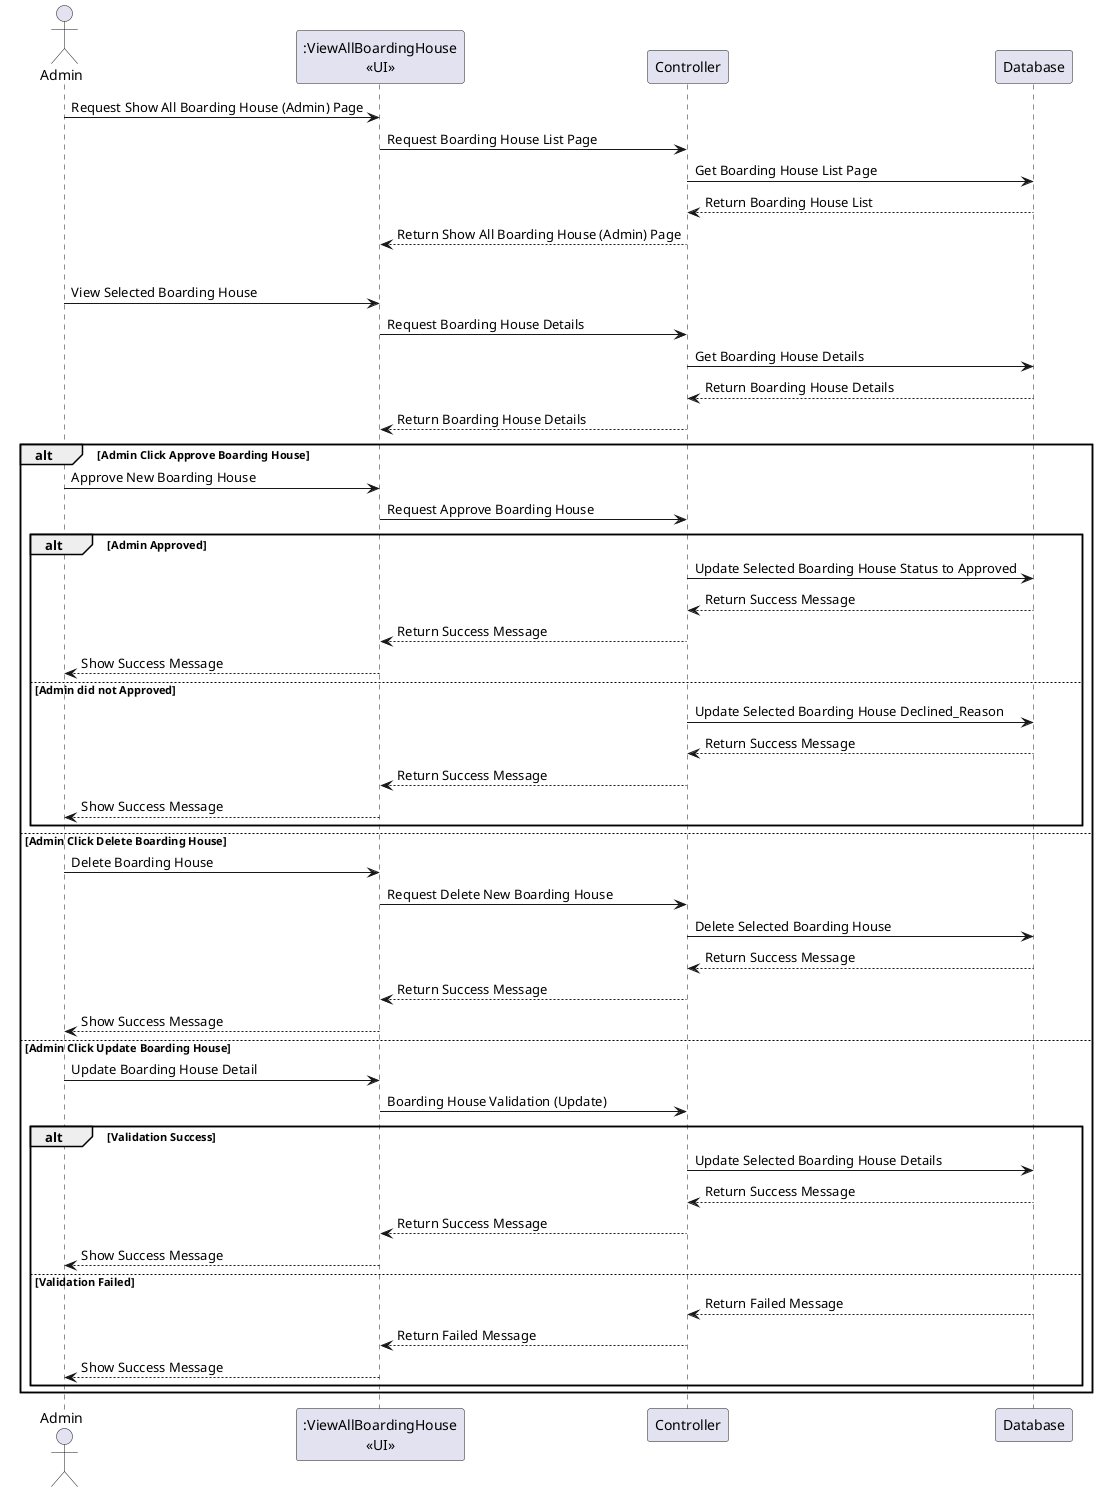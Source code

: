 @startuml
actor Admin as own
participant ":ViewAllBoardingHouse\n<<UI>>" as view
participant Controller as ctrl
participant Database as db

own -> view : Request Show All Boarding House (Admin) Page
view -> ctrl : Request Boarding House List Page
ctrl -> db : Get Boarding House List Page
ctrl <-- db : Return Boarding House List
view <-- ctrl : Return Show All Boarding House (Admin) Page 

alt Admin View Specific Boarding House
own -> view : View Selected Boarding House
view -> ctrl : Request Boarding House Details
ctrl -> db : Get Boarding House Details
ctrl <-- db : Return Boarding House Details
view <-- ctrl : Return Boarding House Details
    alt Admin Click Approve Boarding House
    own->view : Approve New Boarding House
    view->ctrl : Request Approve Boarding House
        alt Admin Approved
        ctrl->db : Update Selected Boarding House Status to Approved
        db-->ctrl: Return Success Message
        ctrl-->view: Return Success Message
        view-->own: Show Success Message
        else Admin did not Approved
        ctrl->db : Update Selected Boarding House Declined_Reason
        db-->ctrl: Return Success Message
        ctrl-->view: Return Success Message
        view-->own: Show Success Message
        end
    else Admin Click Delete Boarding House
    own->view : Delete Boarding House
    view->ctrl : Request Delete New Boarding House
    ctrl->db : Delete Selected Boarding House
    db-->ctrl: Return Success Message
    ctrl-->view: Return Success Message
    view-->own: Show Success Message
    else Admin Click Update Boarding House
    own->view : Update Boarding House Detail
    view->ctrl : Boarding House Validation (Update)
        alt Validation Success
        ctrl->db : Update Selected Boarding House Details
        db-->ctrl: Return Success Message
        ctrl-->view: Return Success Message
        view-->own: Show Success Message
        else Validation Failed
        db-->ctrl: Return Failed Message
        ctrl-->view: Return Failed Message
        view-->own: Show Success Message
        end
end

@enduml
